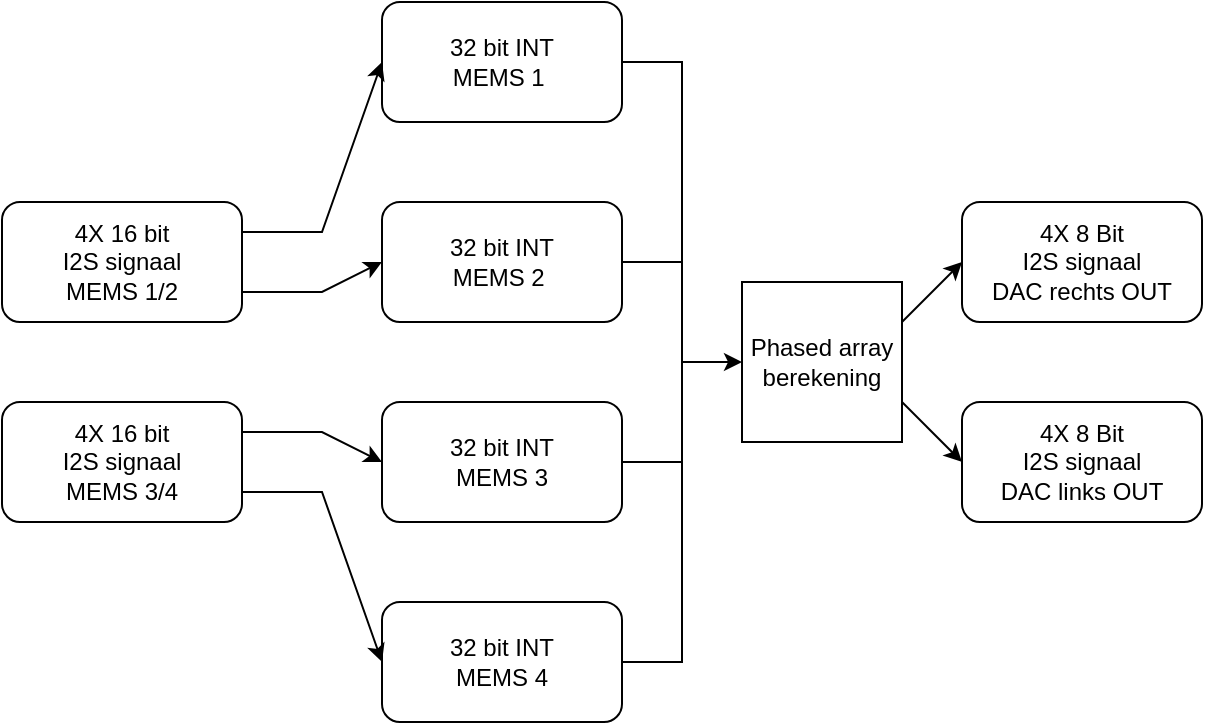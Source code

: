 <mxfile version="18.0.3" type="device"><diagram id="oFpLf7Hx9D5NQmkmAVWl" name="Page-1"><mxGraphModel dx="869" dy="1097" grid="1" gridSize="10" guides="1" tooltips="1" connect="1" arrows="1" fold="1" page="1" pageScale="1" pageWidth="850" pageHeight="1100" math="0" shadow="0"><root><mxCell id="0"/><mxCell id="1" parent="0"/><mxCell id="WOWxM6y8z4pchF3-S1IW-1" value="4X 16 bit&lt;br&gt;I2S signaal&lt;br&gt;MEMS 3/4" style="rounded=1;whiteSpace=wrap;html=1;" parent="1" vertex="1"><mxGeometry x="130" y="560" width="120" height="60" as="geometry"/></mxCell><mxCell id="WOWxM6y8z4pchF3-S1IW-2" value="4X 16 bit&lt;br&gt;I2S signaal&lt;br&gt;MEMS 1/2" style="rounded=1;whiteSpace=wrap;html=1;" parent="1" vertex="1"><mxGeometry x="130" y="460" width="120" height="60" as="geometry"/></mxCell><mxCell id="WOWxM6y8z4pchF3-S1IW-3" value="32 bit INT&lt;br&gt;MEMS 1&amp;nbsp;" style="whiteSpace=wrap;html=1;rounded=1;" parent="1" vertex="1"><mxGeometry x="320" y="360" width="120" height="60" as="geometry"/></mxCell><mxCell id="WOWxM6y8z4pchF3-S1IW-5" value="32 bit INT&lt;br&gt;MEMS 2&amp;nbsp;" style="whiteSpace=wrap;html=1;rounded=1;" parent="1" vertex="1"><mxGeometry x="320" y="460" width="120" height="60" as="geometry"/></mxCell><mxCell id="WOWxM6y8z4pchF3-S1IW-6" value="32 bit INT&lt;br&gt;MEMS 3" style="whiteSpace=wrap;html=1;rounded=1;" parent="1" vertex="1"><mxGeometry x="320" y="560" width="120" height="60" as="geometry"/></mxCell><mxCell id="WOWxM6y8z4pchF3-S1IW-7" value="32 bit INT&lt;br&gt;MEMS 4" style="whiteSpace=wrap;html=1;rounded=1;" parent="1" vertex="1"><mxGeometry x="320" y="660" width="120" height="60" as="geometry"/></mxCell><mxCell id="WOWxM6y8z4pchF3-S1IW-8" value="" style="endArrow=classic;html=1;rounded=0;exitX=1;exitY=0.25;exitDx=0;exitDy=0;entryX=0;entryY=0.5;entryDx=0;entryDy=0;" parent="1" source="WOWxM6y8z4pchF3-S1IW-2" target="WOWxM6y8z4pchF3-S1IW-3" edge="1"><mxGeometry width="50" height="50" relative="1" as="geometry"><mxPoint x="400" y="560" as="sourcePoint"/><mxPoint x="450" y="510" as="targetPoint"/><Array as="points"><mxPoint x="290" y="475"/></Array></mxGeometry></mxCell><mxCell id="WOWxM6y8z4pchF3-S1IW-9" value="" style="endArrow=classic;html=1;rounded=0;exitX=1;exitY=0.75;exitDx=0;exitDy=0;entryX=0;entryY=0.5;entryDx=0;entryDy=0;" parent="1" source="WOWxM6y8z4pchF3-S1IW-2" target="WOWxM6y8z4pchF3-S1IW-5" edge="1"><mxGeometry width="50" height="50" relative="1" as="geometry"><mxPoint x="400" y="560" as="sourcePoint"/><mxPoint x="450" y="510" as="targetPoint"/><Array as="points"><mxPoint x="290" y="505"/></Array></mxGeometry></mxCell><mxCell id="WOWxM6y8z4pchF3-S1IW-10" value="" style="endArrow=classic;html=1;rounded=0;exitX=1;exitY=0.25;exitDx=0;exitDy=0;entryX=0;entryY=0.5;entryDx=0;entryDy=0;" parent="1" source="WOWxM6y8z4pchF3-S1IW-1" target="WOWxM6y8z4pchF3-S1IW-6" edge="1"><mxGeometry width="50" height="50" relative="1" as="geometry"><mxPoint x="400" y="560" as="sourcePoint"/><mxPoint x="450" y="510" as="targetPoint"/><Array as="points"><mxPoint x="290" y="575"/></Array></mxGeometry></mxCell><mxCell id="WOWxM6y8z4pchF3-S1IW-11" value="" style="endArrow=classic;html=1;rounded=0;exitX=1;exitY=0.75;exitDx=0;exitDy=0;entryX=0;entryY=0.5;entryDx=0;entryDy=0;" parent="1" source="WOWxM6y8z4pchF3-S1IW-1" target="WOWxM6y8z4pchF3-S1IW-7" edge="1"><mxGeometry width="50" height="50" relative="1" as="geometry"><mxPoint x="400" y="560" as="sourcePoint"/><mxPoint x="450" y="510" as="targetPoint"/><Array as="points"><mxPoint x="290" y="605"/></Array></mxGeometry></mxCell><mxCell id="WOWxM6y8z4pchF3-S1IW-13" value="Phased array&lt;br&gt;berekening" style="whiteSpace=wrap;html=1;aspect=fixed;" parent="1" vertex="1"><mxGeometry x="500" y="500" width="80" height="80" as="geometry"/></mxCell><mxCell id="WOWxM6y8z4pchF3-S1IW-14" value="" style="endArrow=classic;html=1;rounded=0;exitX=1;exitY=0.5;exitDx=0;exitDy=0;entryX=0;entryY=0.5;entryDx=0;entryDy=0;" parent="1" source="WOWxM6y8z4pchF3-S1IW-3" target="WOWxM6y8z4pchF3-S1IW-13" edge="1"><mxGeometry width="50" height="50" relative="1" as="geometry"><mxPoint x="460" y="640" as="sourcePoint"/><mxPoint x="510" y="590" as="targetPoint"/><Array as="points"><mxPoint x="470" y="390"/><mxPoint x="470" y="540"/></Array></mxGeometry></mxCell><mxCell id="WOWxM6y8z4pchF3-S1IW-15" value="" style="endArrow=none;html=1;rounded=0;exitX=1;exitY=0.5;exitDx=0;exitDy=0;" parent="1" source="WOWxM6y8z4pchF3-S1IW-7" edge="1"><mxGeometry width="50" height="50" relative="1" as="geometry"><mxPoint x="460" y="640" as="sourcePoint"/><mxPoint x="470" y="540" as="targetPoint"/><Array as="points"><mxPoint x="470" y="690"/></Array></mxGeometry></mxCell><mxCell id="WOWxM6y8z4pchF3-S1IW-16" value="" style="endArrow=none;html=1;rounded=0;" parent="1" source="WOWxM6y8z4pchF3-S1IW-6" edge="1"><mxGeometry width="50" height="50" relative="1" as="geometry"><mxPoint x="460" y="640" as="sourcePoint"/><mxPoint x="470" y="590" as="targetPoint"/></mxGeometry></mxCell><mxCell id="WOWxM6y8z4pchF3-S1IW-17" value="" style="endArrow=none;html=1;rounded=0;exitX=1;exitY=0.5;exitDx=0;exitDy=0;" parent="1" source="WOWxM6y8z4pchF3-S1IW-5" edge="1"><mxGeometry width="50" height="50" relative="1" as="geometry"><mxPoint x="460" y="640" as="sourcePoint"/><mxPoint x="470" y="490" as="targetPoint"/></mxGeometry></mxCell><mxCell id="Rl9Kc1RPcD35bdkfP9IS-1" value="4X 8 Bit&lt;br&gt;I2S signaal&lt;br&gt;DAC rechts OUT" style="rounded=1;whiteSpace=wrap;html=1;" vertex="1" parent="1"><mxGeometry x="610" y="460" width="120" height="60" as="geometry"/></mxCell><mxCell id="Rl9Kc1RPcD35bdkfP9IS-2" value="4X 8 Bit&lt;br&gt;I2S signaal&lt;br&gt;DAC links OUT" style="rounded=1;whiteSpace=wrap;html=1;" vertex="1" parent="1"><mxGeometry x="610" y="560" width="120" height="60" as="geometry"/></mxCell><mxCell id="Rl9Kc1RPcD35bdkfP9IS-3" value="" style="endArrow=classic;html=1;rounded=0;exitX=1;exitY=0.25;exitDx=0;exitDy=0;entryX=0;entryY=0.5;entryDx=0;entryDy=0;" edge="1" parent="1" target="Rl9Kc1RPcD35bdkfP9IS-1"><mxGeometry width="50" height="50" relative="1" as="geometry"><mxPoint x="580" y="520" as="sourcePoint"/><mxPoint x="630" y="570" as="targetPoint"/></mxGeometry></mxCell><mxCell id="Rl9Kc1RPcD35bdkfP9IS-4" value="" style="endArrow=classic;html=1;rounded=0;exitX=1;exitY=0.75;exitDx=0;exitDy=0;entryX=0;entryY=0.5;entryDx=0;entryDy=0;" edge="1" parent="1" target="Rl9Kc1RPcD35bdkfP9IS-2"><mxGeometry width="50" height="50" relative="1" as="geometry"><mxPoint x="580" y="560" as="sourcePoint"/><mxPoint x="630" y="570" as="targetPoint"/></mxGeometry></mxCell></root></mxGraphModel></diagram></mxfile>